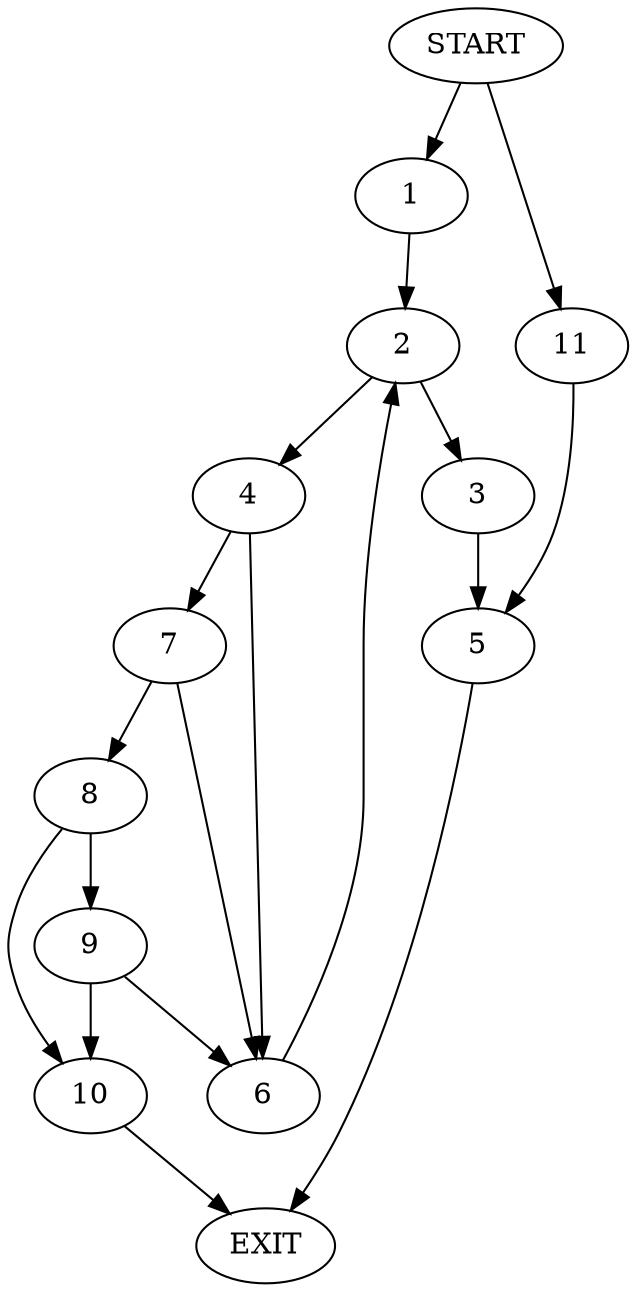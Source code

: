 digraph {
0 [label="START"]
12 [label="EXIT"]
0 -> 1
1 -> 2
2 -> 3
2 -> 4
3 -> 5
4 -> 6
4 -> 7
6 -> 2
7 -> 6
7 -> 8
8 -> 9
8 -> 10
10 -> 12
9 -> 10
9 -> 6
5 -> 12
0 -> 11
11 -> 5
}
